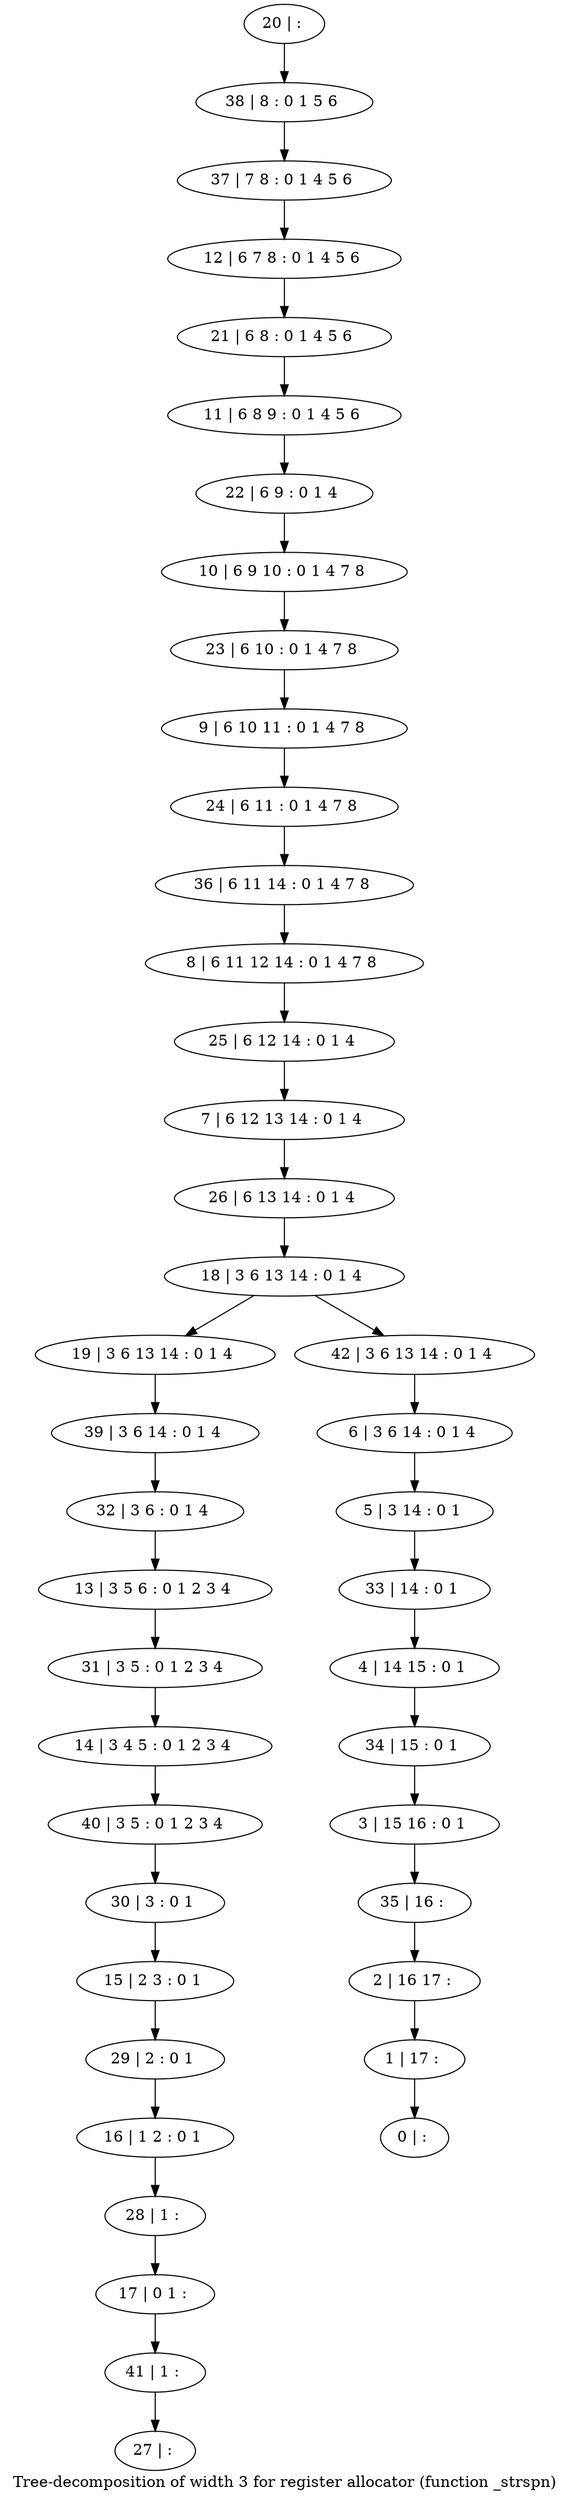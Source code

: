 digraph G {
graph [label="Tree-decomposition of width 3 for register allocator (function _strspn)"]
0[label="0 | : "];
1[label="1 | 17 : "];
2[label="2 | 16 17 : "];
3[label="3 | 15 16 : 0 1 "];
4[label="4 | 14 15 : 0 1 "];
5[label="5 | 3 14 : 0 1 "];
6[label="6 | 3 6 14 : 0 1 4 "];
7[label="7 | 6 12 13 14 : 0 1 4 "];
8[label="8 | 6 11 12 14 : 0 1 4 7 8 "];
9[label="9 | 6 10 11 : 0 1 4 7 8 "];
10[label="10 | 6 9 10 : 0 1 4 7 8 "];
11[label="11 | 6 8 9 : 0 1 4 5 6 "];
12[label="12 | 6 7 8 : 0 1 4 5 6 "];
13[label="13 | 3 5 6 : 0 1 2 3 4 "];
14[label="14 | 3 4 5 : 0 1 2 3 4 "];
15[label="15 | 2 3 : 0 1 "];
16[label="16 | 1 2 : 0 1 "];
17[label="17 | 0 1 : "];
18[label="18 | 3 6 13 14 : 0 1 4 "];
19[label="19 | 3 6 13 14 : 0 1 4 "];
20[label="20 | : "];
21[label="21 | 6 8 : 0 1 4 5 6 "];
22[label="22 | 6 9 : 0 1 4 "];
23[label="23 | 6 10 : 0 1 4 7 8 "];
24[label="24 | 6 11 : 0 1 4 7 8 "];
25[label="25 | 6 12 14 : 0 1 4 "];
26[label="26 | 6 13 14 : 0 1 4 "];
27[label="27 | : "];
28[label="28 | 1 : "];
29[label="29 | 2 : 0 1 "];
30[label="30 | 3 : 0 1 "];
31[label="31 | 3 5 : 0 1 2 3 4 "];
32[label="32 | 3 6 : 0 1 4 "];
33[label="33 | 14 : 0 1 "];
34[label="34 | 15 : 0 1 "];
35[label="35 | 16 : "];
36[label="36 | 6 11 14 : 0 1 4 7 8 "];
37[label="37 | 7 8 : 0 1 4 5 6 "];
38[label="38 | 8 : 0 1 5 6 "];
39[label="39 | 3 6 14 : 0 1 4 "];
40[label="40 | 3 5 : 0 1 2 3 4 "];
41[label="41 | 1 : "];
42[label="42 | 3 6 13 14 : 0 1 4 "];
28->17 ;
16->28 ;
29->16 ;
15->29 ;
30->15 ;
31->14 ;
13->31 ;
32->13 ;
39->32 ;
19->39 ;
40->30 ;
14->40 ;
41->27 ;
17->41 ;
20->38 ;
38->37 ;
37->12 ;
12->21 ;
21->11 ;
11->22 ;
22->10 ;
10->23 ;
23->9 ;
9->24 ;
24->36 ;
36->8 ;
8->25 ;
25->7 ;
7->26 ;
26->18 ;
6->5 ;
5->33 ;
33->4 ;
4->34 ;
34->3 ;
3->35 ;
35->2 ;
2->1 ;
1->0 ;
42->6 ;
18->19 ;
18->42 ;
}

